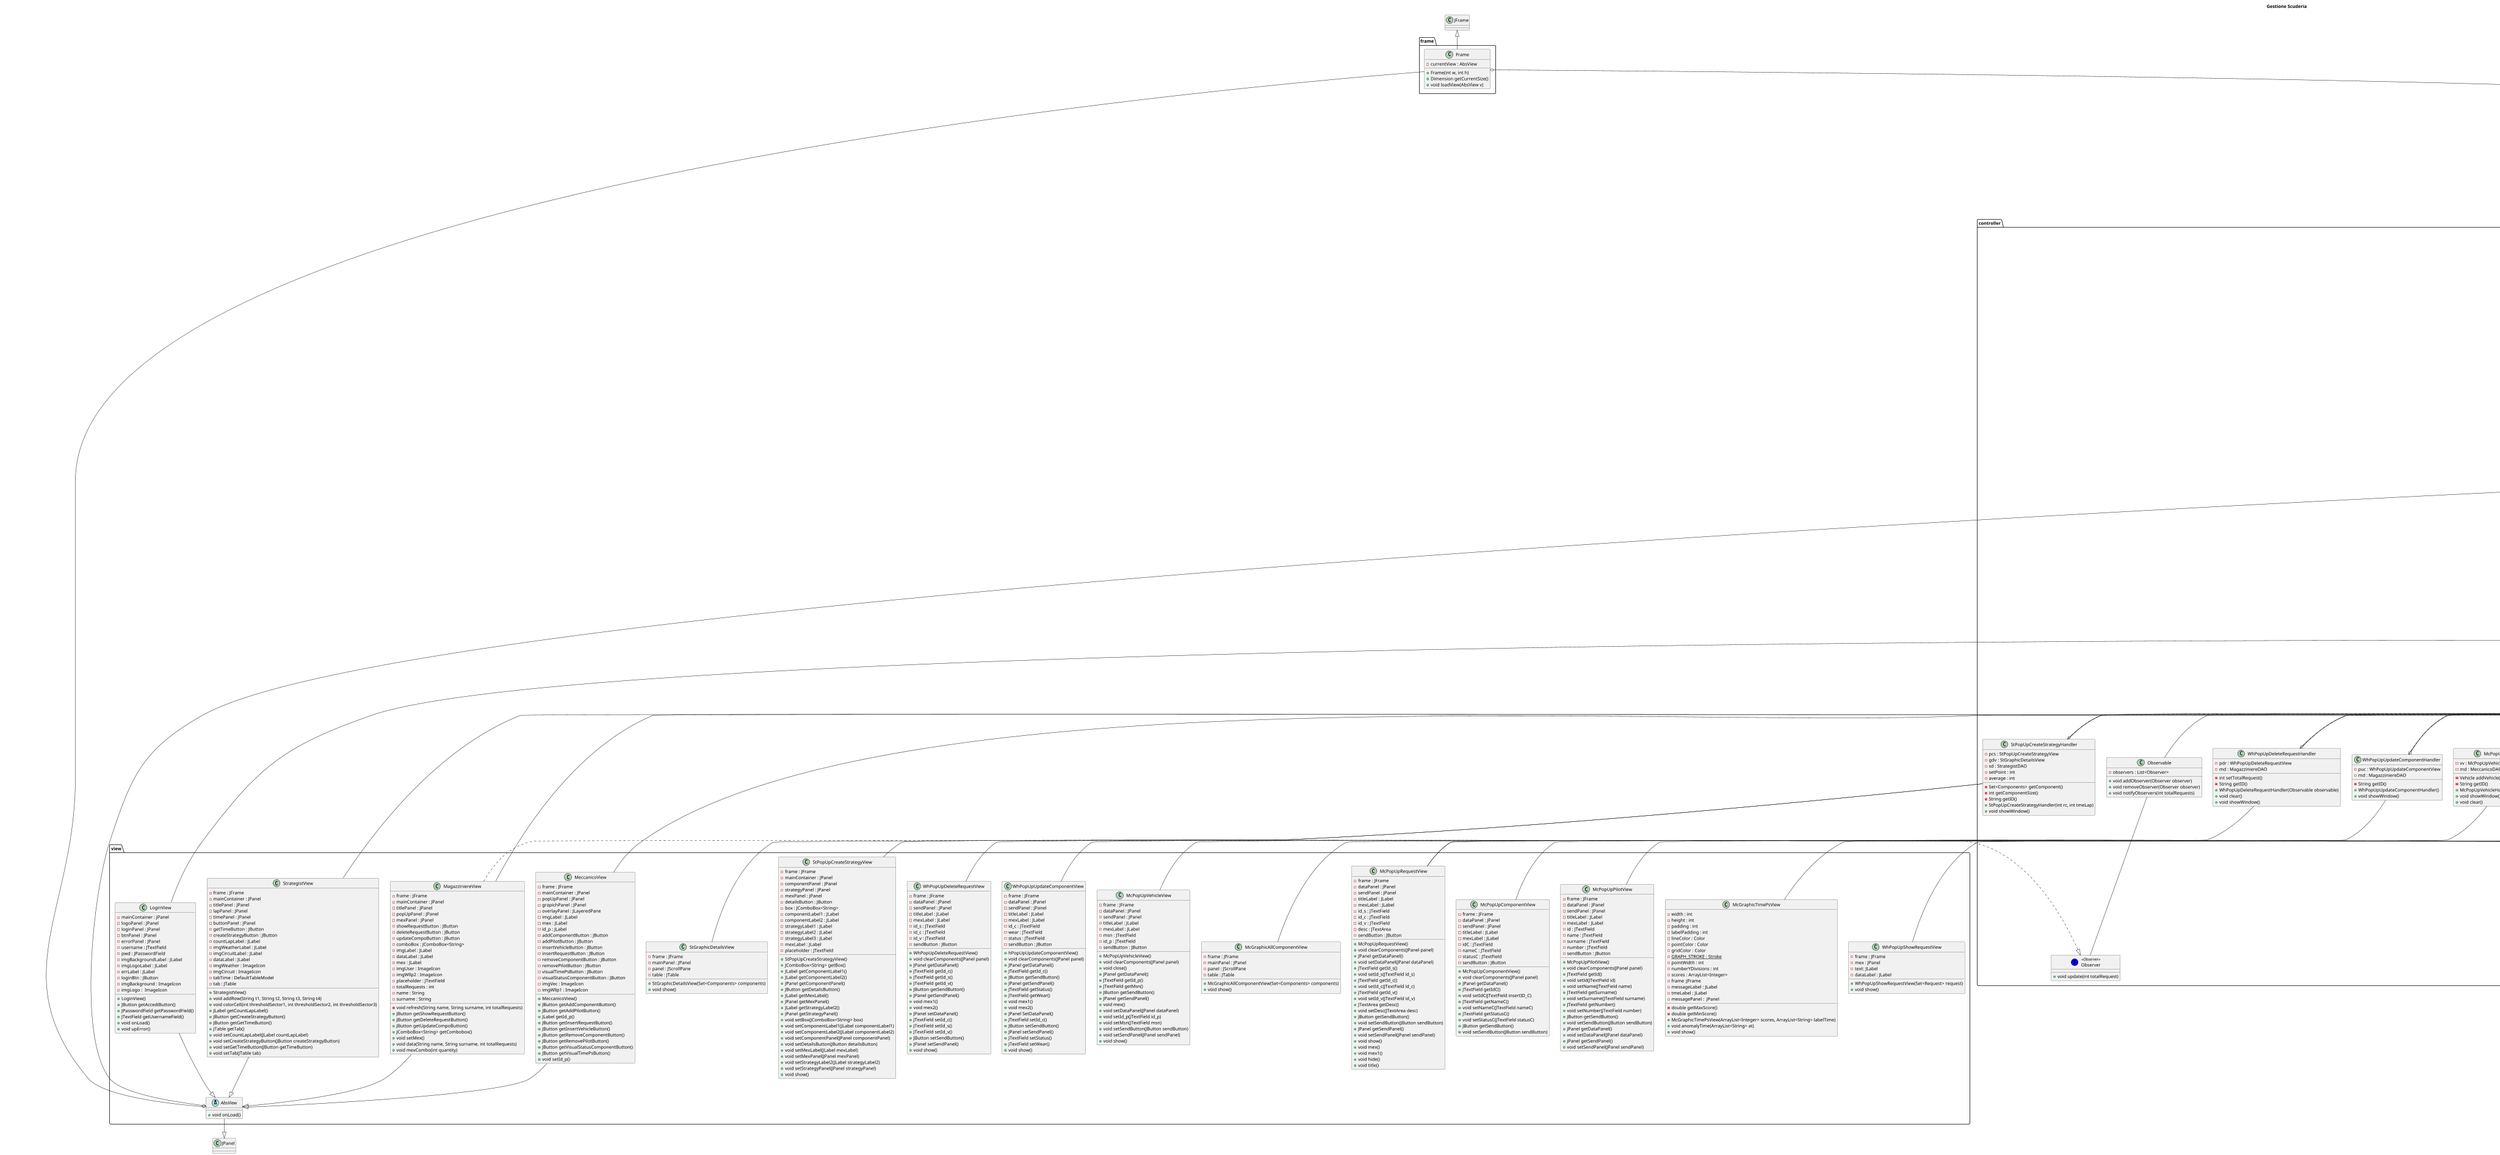 @startuml

skinparam dpi 1000

scale max 720 width

top to bottom direction

title Gestione Scuderia

skinparam DefaultFontName Consolas

package controller {
  abstract class AbsController {
    # view : AbsView
    + {abstract} void initialize()
    + {abstract} AbsController.Type getType()
    + AbsView getView()
    + void onLoad()
  }

  enum AbsTypeController {
    LOGIN
    STRATEGA
    MECCANICO
    MAGAZZINIERE
  }

  class ControllerFactory{
    + {static}AbsController createController(AbsController.TypeController type)
  }

  class ControllerManager << (S,Violet) singleton >> {
    - instance : ControllerManager
    - frame : Frame
    - currentController : AbsController
    + {static} ControllerManager getInstance()
    + void loadController(AbsController.Type c)
    + void closeWindow()
  }
  
  class LoginController{
    - logv : LoginView
    - void accedi()
    - char[] getPassword()
    - String getUsername()
    + TypeController getType()
    + void initialize()
    + onLoad()
  }

  class MagazziniereController{
    - m : Magazziniere
    - obs : Observable
    - user : Staff
    - String getID()
    + TypeController getType()
    + void initialize()
    + void onLoad()  
  }

  class McGraphicAllComponentHandler{
    - components : Set<Components> 
    - gv : McGraphicAllComponentView
    - Set<Components> fetchComponent()
    + void showWindow()
  }
  
  class McGraphicTimePsHandler{
    - labelTim : ArrayList<String>
    - anomalyLabelTime : ArrayList<String>
    - gtpv : McGraphicTimePsView
    - String convertTime(int millis)
    - ArrayList<Integer> fetchTimePitStop()
    + void initialize()
    + void showWindow() 
  }

  class McPopUpComponentHandler{
    - pc : McPopUpComponentView
    - pr : McPopUpRequestView
    - md : MeccanicoDAO
    - c  : Components
    - int addCompo()
    - String fetchMSN()
    - String getID()
    + McPopUpComponentHandler()
    + void clear()
    + void showWindow()
  }

  class McPopUpPilotHandler{
    - pv : McPopUpPilotView 
    - md : MeccanicoDAO
    - String fetchMSN()
    - String getID()
    + McPopUpPilotHandler(MeccanicoView mv)
    + void clear()
    + void showWindow()

  }

  class McPopUpRequestHandler {
    - pr : McPopUpRequestView 
    - md : MeccanicoDAO 
    - String fetchMSN() 
    - String getID()
    + McPopUpRequestHandler()
    + void clear()
    + void showWindow()
  }

 class McPopUpVehicleHandler{
    - vv : McPopUpVehicleView 
    - md : MeccanicoDAO 
    - Vehicle addVehicle()
    - String getID()
    + McPopUpVehicleHandler(MeccanicoView mv)
    + void showWindow()
    + void clear() 
 }
 
  class MeccanicoController{
    - user : Staff 
    - m : Meccanico
    - boolean getComponent()
    - String getID()
    + TypeController getType()
    + void initialize()
    + void onLoad()
  }
  
  class Observable{
    - observers : List<Observer>
    + void addObserver(Observer observer)
    + void removeObserver(Observer observer)
    + void notifyObservers(int totalRequests)
  }

  class Observer << (I,BLUE) Observer >> {
    + void update(int totalRequest)
  }
 
  class StPopUpCreateStrategyHandler {
    - pcs : StPopUpCreateStrategyView 
    - gdv : StGraphicDetailsView 
    - sd : StrategistDAO 
    - setPoint : int 
    - average : int
    - Set<Components> getComponent()
    - int getComponentSize()
    - String getID()
    + StPopUpCreateStrategyHandler(int rc, int tmeLap)
    + void showWindow()
  }
 
  class StrategistController{
    - user : Staff 
    - st : Stratega 
    - minT1 : int 
    - minT2 : int 
    - minT3 : int 
    - timeLap : int 
    - String convertTime(int millis)
    - int getTimeLap()
    - Vehicle getVehicle()
    - void setTimeLap()
    + void createTable(StrategistView sv)
    + TypeController getType() 
    + void initialize()
  }
 
  class WhPopUpDeleteRequestHandler{
    - pdr : WhPopUpDeleteRequestView 
    - md : MagazziniereDAO
    - int setTotalRequest()
    - String getID()
    + WhPopUpDeleteRequestHandler(Observable observable)
    + void clear()
    + void showWindow()
  }
 
  class WhPopUpShowRequestHandler{
    - WhPopUpShowRequestView psr
    - Set<Request> getRequest()
    + void showWindow()
  }

  class WhPopUpUpdateComponentHandler {
    - puc : WhPopUpUpdateComponentView 
    - md : MagazziniereDAO
    - String getID()
    + WhPopUpUpdateComponentHandler()
    + void showWindow()
  }

 ControllerManager --o AbsController
 ControllerManager -- ControllerFactory  


 LoginController -up-|> AbsController
 MeccanicoController -up-|> AbsController
 MagazziniereController -up-|> AbsController

 StrategistController -up-|> AbsController

 MeccanicoController --o McGraphicAllComponentHandler
 MeccanicoController --o McGraphicTimePsHandler
 MeccanicoController --o McPopUpComponentHandler
 MeccanicoController --o McPopUpPilotHandler
 MeccanicoController --o McPopUpRequestHandler
 MeccanicoController --o McPopUpVehicleHandler
 
 MagazziniereController --o WhPopUpDeleteRequestHandler
 MagazziniereController --o WhPopUpShowRequestHandler
 MagazziniereController --o WhPopUpUpdateComponentHandler
 
 StrategistController --o StPopUpCreateStrategyHandler

 AbsController -up-* AbsTypeController
 AbsController -right-o ControllerFactory
 ControllerManager -left-* AbsTypeController
 MagazziniereController -- Observable
 Observable -- Observer 

}

package model.staff{
  class Magazziniere{
    - request : Set<Request>
    + TypeController getType()
    + Set<Request> getRequest()
    + void setRequest(Set<Request> request)
    + int totalRequest()
  }
 
  class Meccanico{
    - MSN : String 
    - vehicles : Vehicle 
    - allTimePitStop : ArrayList<Integer> 
    - anomalyTime : ArrayList<Integer>
    - void checkPS(int timePS)
    + Meccanico(String id, String pwd)
    + int addComponent(Vehicle v, Components c)
    + Vehicle addVehicle()
    + double convertTime(String tps)
    + ArrayList<Integer> getAllTimePitStop()
    + ArrayList<Integer> getAnomalyTime()
    + String getMSN()
    + TypeController getType()
    + Vehicle getVehicles()
    + void removeComponent(Vehicle v, Components c)
    + void setAllTimePitStop(ArrayList<Integer> allTimePitStop)
    + void setAnomalyTime(ArrayList<Integer> anomalyTime)
    + void setMSN(String mSN)
    + int setTimePS()
    + void setVehicles(Vehicle vehicles) 
  }
  
  class Session << (S,Violet) singleton >> {
    - operation : String 
    - strategy : String  
    - id_pilot : String  
    - id_staff : String 
    - pwd_staff : String 
    - mgd : MagazziniereDAO 
    - name : String  
    - surname : String 
    - m : Meccanico 
    - wh : Magazziniere 
    - s : Stratega 
    - v : Vehicle 
    - Session()
    + Staff getCurrentUser()
    + void setCurrentUser(Staff user)
    + String getOperation()
    + void setOperation(String operation)
    + String getId_pilot()
    + void setId_pilot(String id_pilot)
    + String getId_staff()
    + void setId_staff(String id_staff)
    + String getPwd_staff()
    + void setPwd_staff(String pwd_staff)
    + String getName()
    + void setName(String name)
    + String getSurname()
    + void setSurname(String surname)
    + void getTps()
    + void getRequest()
    + void getTS()
    + Vehicle getV()
    + void setV(Vehicle v)
    + Meccanico getM()
    + void setM(Meccanico m)
    + Magazziniere getWh()
    + void setWh(Magazziniere wh)
    + Stratega getS()
    + void setS(Stratega s)
    + String getStrategy()
    + void setStrategy(String strategy)
  }

  abstract class Staff{
    - id : String 
    - password : String 
    + Staff(String id, String pwd )
    + void checkValidity()
    + String getID()
    + String getPwd()
    + {abstract} TypeController getType()
    + {static} checkId void checkID(String id)
  }
  
  enum StaffTypeController {
    STRATEGA
    MECCANICO
    MAGAZZINIERE
  }
  
  class Stratega{
    - timeLap : int 
    + Stratega(String id, String pwd)
    + TypeController getType()
    + int getTimeLap()
    + void setTimeLap(int timeLap)
  }
   
 Staff -* StaffTypeController

}

package model.vehicle{
  class Vehicle{
    - component : Set<Components> 
    - MSN : String 
    - timeLap : String 
    - timeSect1 : int 
    - timeSect2 :  int 
    - timeSect3 : int
    + Vehicle(String MSN)
    + int addComponent(Components cmp)
    + Set<Components> getComponent()
    + void getComponentByName(String name)
    + String getMSN()
    + String getTimeLap() 
    + int getTimeSect1() 
    + int getTimeSect2()
    + int getTimeSect3()
    + void removeComponent(Components cmp)
    + void setComponents(Set<Components> component)
    + void setMSN(String mSN)
    + void setTimeSect()
  }
}

package model.request{
  class Request{
    - description : String 
    - id_s : String 
    - id_v : String 
    - id_r : int 
    - id_c : int 
    + int getId_r()
    + void setId_r(int id_r)
    + String getDescription()
    + void setDescription(String description)
    + String getId_s()
    + void setId_s(String id_s)
    + int getId_c()
    + void setId_c(int id_c)
    + String getId_v()
    + void setId_v(String id_v)
 }
}

package model.pilot{
  class Pilot{
    - id_pilot : String 
    - name : String 
    - surname : String 
    - number : int 
    + Pilota(String id_pilot, String name, String surname, int number)
    + String getId_pilot()
    + void setId_pilot(String id_pilot)
    + String getName()
    + void setName(String name)
    + String getSurname()
    + void setSurname(String surname)
    + int getNumber()
    + void setNumber(int number)
 }
}

package model.component{
  class Components{
    - idComponent : int 
    - name : String 
    - replacementStatus : String
    + Components(int id_c,String name)
    + int calculateWear(String replacementStatus)
    + int getIdComponent() 
    + void setIdComponent(int idComponent)
    + String getName()
    + void setName(String name)
    + String getReplacementStatus() 
    + void setReplacementStatus(String replacementStatus)
    + int getWear()
    + void setWear(int wear)
  }
}

 Meccanico -up-|> Staff
 Magazziniere -up-|> Staff
 Stratega -up-|> Staff

 Session -- Meccanico
 Session -- Magazziniere
 Session -- Stratega
 Session -- Vehicle

 Session -.. MeccanicoController
 Session -.. MagazziniereController
 Session -.. StrategistController

 Staff -- MeccanicoController
 Staff -- MagazziniereController
 Staff -- StrategistController

 Session -.. LoginController
 Session -.. McGraphicAllComponentHandler
 Session -.. McGraphicTimePsHandler
 Session -.. McPopUpComponentHandler
 Session -.. McPopUpPilotHandler
 Session -.. McPopUpRequestHandler
 Session -.. McPopUpVehicleHandler 
 Session -.. StPopUpCreateStrategyHandler
 Session -.. WhPopUpDeleteRequestHandler
 Session -.. WhPopUpShowRequestHandler
 Session -.. WhPopUpUpdateComponentHandler

 Meccanico -- MeccanicoController 
 Magazziniere -- MagazziniereController 
 Stratega -- StrategistController
 Meccanico -- Vehicle
 Vehicle -- Components
 Magazziniere -- Request

 McGraphicAllComponentHandler -- Components
 McPopUpComponentHandler -- Components

package view{
  abstract class AbsView{
    + void onLoad()
  }

  class LoginView{
    - mainContainer : JPanel 
    - logoPanel : JPanel
    - loginPanel : JPanel
    - btnPanel : JPanel
    - errorPanel : JPanel
    - username : JTextField
    - pwd : JPasswordField
    - imgBackgroundLabel : JLabel 
    - imgLogoLabel : JLabel
    - errLabel : JLabel
    - loginBtn : JButton
    - imgBackground : ImageIcon 
    - imgLogo :  ImageIcon
    + LoginView()
    + JButton getAccediButton()
    + JPasswordField getPasswordField()
    + JTextField getUsernameField()
    + void onLoad()
    + void upError()
  }

  class MagazziniereView{
    - frame : JFrame
    - mainContainer : JPanel  
    - titlePanel : JPanel
    - popUpPanel : JPanel
    - mexPanel : JPanel
    - showRequestButton : JButton
    - deleteRequestButton : JButton
    - updateCompoButton : JButton
    - comboBox : JComboBox<String>
    - imgLabel : JLabel
    - dataLabel : JLabel
    - mex : JLabel
    - imgUser : ImageIcon
    - imgWllp2 : ImageIcon
    - placeholder : JTextField
    - totalRequests : int
    - name : String
    - surname : String
    - void refresh(String name, String surname, int totalRequests)
    + JButton getShowRequestButton()
    + JButton getDeleteRequestButton() 
    + JButton getUpdateCompoButton()
    + JComboBox<String> getCombobox()
    + void setMex()
    + void data(String name, String surname, int totalRequests)
    + void mexCombo(int quantity)
  }

  class McGraphicAllComponentView{
    - frame : JFrame
    - mainPanel : JPanel 
    - panel : JScrollPane 
    - table : JTable
    + McGraphicAllComponentView(Set<Components> components)
    + void show() 
  }

  class McGraphicTimePsView{
    - width : int 
    - height : int 
    - padding : int 
    - labelPadding : int 
    - lineColor : Color 
    - pointColor : Color 
    - gridColor : Color 
    - GRAPH_STROKE : {static} Stroke 
    - pointWidth : int 
    - numberYDivisions : int 
    - scores : ArrayList<Integer>  
    - frame :JFrame  
    - messageLabel : JLabel 
    - tmeLabel : JLabel
    - messagePanel :  JPanel
    - double getMaxScore() 
    - double getMinScore()
    + McGraphicTimePsView(ArrayList<Integer> scores, ArrayList<String> labelTime)
    + void anomalyTime(ArrayList<String> at)
    + void show()
  }

  class McPopUpComponentView{
    - frame : JFrame
    - dataPanel : JPanel 
    - sendPanel : JPanel
    - titleLabel : JLabel 
    - mexLabel : JLabel
    - idC : JTextField 
    - nameC : JTextField
    - statusC : JTextField
    - sendButton : JButton
    + McPopUpComponentView()
    + void clearComponents(JPanel panel)
    + JPanel getDataPanel()
    + JTextField getIdC() 
    + void setIdC(JTextField insertID_C)
    + JTextField getNameC()
    + void setNameC(JTextField nameC)
    + JTextField getStatusC() 
    + void setStatusC(JTextField statusC)
    + JButton getSendButton()
    + void setSendButton(JButton sendButton)
  }

  class McPopUpPilotView{
    - frame : JFrame
    - dataPanel : JPanel 
    - sendPanel : JPanel
    - titleLabel : JLabel 
    - mexLabel : JLabel 
    - id : JTextField
    - name : JTextField
    - surname : JTextField 
    - number : JTextField
    - sendButton : JButton
    + McPopUpPilotView()
    + void clearComponents(JPanel panel)
    + JTextField getId()
    + void setId(JTextField id)
    + void setName(JTextField name)
    + JTextField getSurname()
    + void setSurname(JTextField surname)
    + JTextField getNumber()
    + void setNumber(JTextField number)
    + JButton getSendButton()
    + void setSendButton(JButton sendButton)
    + JPanel getDataPanel()
    + void setDataPanel(JPanel dataPanel)
    + JPanel getSendPanel()
    + void setSendPanel(JPanel sendPanel) 
  }

  class McPopUpRequestView{
    - frame : JFrame
    - dataPanel : JPanel 
    - sendPanel : JPanel
    - titleLabel : JLabel 
    - mexLabel : JLabel 
    - id_s : JTextField
    - id_c : JTextField
    - id_v : JTextField 
    - desc : JTextArea
    - sendButton : JButton
    + McPopUpRequestView()
    + void clearComponents(JPanel panel)
    + JPanel getDataPanel()
    + void setDataPanel(JPanel dataPanel)
    + JTextField getId_s()
    + void setId_s(JTextField id_s)
    + JTextField getId_c()
    + void setId_c(JTextField id_c) 
    + JTextField getId_v()
    + void setId_v(JTextField id_v) 
    + JTextArea getDesc()
    + void setDesc(JTextArea desc) 
    + JButton getSendButton()
    + void setSendButton(JButton sendButton)
    + JPanel getSendPanel()
    + void setSendPanel(JPanel sendPanel)
    + void show()
    + void mex() 
    + void mex1() 
    + void hide()
    + void title() 
  }

  class McPopUpVehicleView{
    - frame : JFrame
    - dataPanel : JPanel 
    - sendPanel : JPanel
    - titleLabel : JLabel 
    - mexLabel : JLabel 
    - msn : JTextField
    - id_p : JTextField
    - sendButton : JButton
    + McPopUpVehicleView()
    + void clearComponents(JPanel panel)
    + void close()
    + JPanel getDataPanel()
    + JTextField getId_p()
    + JTextField getMsn()
    + JButton getSendButton()
    + JPanel getSendPanel() 
    + void mex()
    + void setDataPanel(JPanel dataPanel)
    + void setId_p(JTextField id_p) 
    + void setMsn(JTextField msn)
    + void setSendButton(JButton sendButton)
    + void setSendPanel(JPanel sendPanel)
    + void show() 
  }

  class MeccanicoView{
    - frame : JFrame
    - mainContainer : JPanel 
    - popUpPanel : JPanel
    - grapichPanel : JPanel 
    - overlayPanel : JLayeredPane
    - imgLabel : JLabel 
    - mex : JLabel 
    - id_p : JLabel
    - addComponentButton : JButton 
    - addPilotButton : JButton
    - insertVehicleButton : JButton
    - insertRequestButton : JButton
    - removeComponentButton : JButton
    - removePilotButton : JButton
    - visualTimePsButton : JButton
    - visualStatusComponentButton : JButton
    - imgVec : ImageIcon 
    - imgWllp1 : ImageIcon
    + MeccanicoView()
    + JButton getAddComponentButton()
    + JButton getAddPilotButton()
    + JLabel getId_p()
    + JButton getInsertRequestButton()
    + JButton getInsertVehicleButton() 
    + JButton getRemoveComponentButton()
    + JButton getRemovePilotButton()
    + JButton getVisualStatusComponentButton()
    + JButton getVisualTimePsButton()
    + void setId_p()
  } 

  class StGraphicDetailsView{
    - frame : JFrame
    - mainPanel : JPanel
    - panel : JScrollPane
    - table : JTable
    + StGraphicDetailsView(Set<Components> components)
    + void show()
  }

  class StPopUpCreateStrategyView{
    - frame : JFrame
    - mainContainer : JPanel 
    - componentPanel : JPanel
    - strategyPanel : JPanel
    - mexPanel : JPanel
    - detailsButton : JButton  
    - box : JComboBox<String>
    - componentLabel1 : JLabel 
    - componentLabel2 : JLabel
    - strategyLabel1 : JLabel
    - strategyLabel2 : JLabel
    - strategyLabel3 : JLabel
    - mexLabel : JLabel
    - placeholder : JTextField
    + StPopUpCreateStrategyView()
    + JComboBox<String> getBox()
    + JLabel getComponentLabel1()
    + JLabel getComponentLabel2()
    + JPanel getComponentPanel()
    + JButton getDetailsButton()
    + JLabel getMexLabel()
    + JPanel getMexPanel()
    + JLabel getStrategyLabel2()
    + JPanel getStrategyPanel() 
    + void setBox(JComboBox<String> box) 
    + void setComponentLabel1(JLabel componentLabel1)
    + void setComponentLabel2(JLabel componentLabel2)
    + void setComponentPanel(JPanel componentPanel)
    + void setDetailsButton(JButton detailsButton)
    + void setMexLabel(JLabel mexLabel)
    + void setMexPanel(JPanel mexPanel)
    + void setStrategyLabel2(JLabel strategyLabel2)
    + void setStrategyPanel(JPanel strategyPanel)
    + void show() 
  }

  class StrategistView{
    - frame : JFrame 
    - mainContainer : JPanel 
    - titlePanel : JPanel
    - lapPanel : JPanel
    - timePanel : JPanel
    - buttonPanel : JPanel
    - getTimeButton : JButton 
    - createStrategyButton : JButton
    - countLapLabel : JLabel 
    - imgWeatherLabel : JLabel
    - imgCircuitLabel : JLabel
    - dataLabel : JLabel
    - imgWeather : ImageIcon
    - imgCircuit : ImageIcon
    - tabTime : DefaultTableModel 
    - tab : JTable
    + StrategistView()
    + void addRow(String t1, String t2, String t3, String t4)
    + void colorCell(int thresholdSector1, int thresholdSector2, int thresholdSector3)
    + JLabel getCountLapLabel()
    + JButton getCreateStrategyButton()
    + JButton getGetTimeButton()
    + JTable getTab()
    + void setCountLapLabel(JLabel countLapLabel)
    + void setCreateStrategyButton(JButton createStrategyButton)
    + void setGetTimeButton(JButton getTimeButton)
    + void setTab(JTable tab)
    }

  class WhPopUpDeleteRequestView{
    - frame : JFrame
    - dataPanel : JPanel 
    - sendPanel : JPanel
    - titleLabel : JLabel 
    - mexLabel : JLabel 
    - id_s : JTextField
    - id_c : JTextField
    - id_v : JTextField 
    - sendButton : JButton
    + WhPopUpDeleteRequestView()
    + void clearComponents(JPanel panel) 
    + JPanel getDataPanel() 
    + JTextField getId_c()
    + JTextField getId_s()
    + JTextField getId_v()
    + JButton getSendButton()
    + JPanel getSendPanel()
    + void mex1() 
    + void mex2()
    + JPanel setDataPanel() 
    + JTextField setId_c()
    + JTextField setId_s()
    + JTextField setId_v()
    + JButton setSendButton()
    + JPanel setSendPanel()
    + void show()
  }

  class WhPopUpShowRequestView{
    - frame : JFrame
    - mex : JPanel
    - text: JLabel
    - dataLabel : JLabel
    + WhPopUpShowRequestView(Set<Request> request)
    + void show()
  }

  class WhPopUpUpdateComponentView{
    - frame : JFrame
    - dataPanel : JPanel 
    - sendPanel : JPanel
    - titleLabel : JLabel 
    - mexLabel : JLabel 
    - id_c : JTextField
    - wear : JTextField
    - status : JTextField 
    - sendButton : JButton
    + hPopUpUpdateComponentView()
    + void clearComponents(JPanel panel)
    + JPanel getDataPanel()
    + JTextField getId_c()
    + JButton getSendButton()
    + JPanel getSendPanel()
    + JTextField getStatus()
    + JTextField getWear()
    + void mex1() 
    + void mex2() 
    + JPanel SetDataPanel()
    + JTextField setId_c()
    + JButton setSendButton()
    + JPanel setSendPanel()
    + JTextField setStatus()
    + JTextField setWear()
    + void show()
  }

  AbsController --o AbsView

  LoginController -- LoginView
  MagazziniereController -- MagazziniereView
  MeccanicoController -- MeccanicoView
  StrategistController -- StrategistView 

  LoginView --|> AbsView
  MagazziniereView --|> AbsView
  MeccanicoView --|> AbsView
  StrategistView --|> AbsView

  MagazziniereView -.|> Observer

  StPopUpCreateStrategyHandler -- StPopUpCreateStrategyView
  StPopUpCreateStrategyHandler -- StGraphicDetailsView
  WhPopUpDeleteRequestHandler -- WhPopUpDeleteRequestView
  WhPopUpShowRequestHandler -- WhPopUpShowRequestView
  WhPopUpUpdateComponentHandler -- WhPopUpUpdateComponentView
  McGraphicAllComponentHandler -- McGraphicAllComponentView
  McGraphicTimePsHandler -- McGraphicTimePsView
  McPopUpComponentHandler -- McPopUpComponentView
  McPopUpComponentHandler -- McPopUpRequestView
  McPopUpPilotHandler -- McPopUpPilotView
  McPopUpRequestHandler -- McPopUpRequestView
  McPopUpVehicleHandler -- McPopUpVehicleView
}

AbsView --|> JPanel

package frame{
  class Frame{
    - currentView : AbsView
    + Frame(int w, int h)
    + Dimension getCurrentSize()
    + void loadView(AbsView v)
  }

  Frame --o AbsView
  ControllerManager -up-o Frame
}

Frame -up-|> JFrame

package DAO{
  class DAOFactory << (S,Violet) singleton >>{
    - {static} DAOFactory instance 
    - DbType dbType
    - DAOFactory(DbType dbType)
    + {static} void createInstance (DbType  dbType)
    + {static} UserDAO createUserDAO() 
  }

  enum DbType {
    MYSQL
  }
}

package DAO.mysql{
  class DBConnection{
    - {static} String PROPERTYDBDRIVER
    - {static} String PROPERTYDBURL
    - {static} String dbDriver 
    - {static} String dbURL 
    - {static} boolean isInit 
    - Connection conn
    - static void init()
    + DBConnection(String schema)
    + void close()
    + Connection getConnection()
    + boolean isOpen() 
  }
  
  class MagazziniereDAO{
    - String SCHEMA
    + void checkCompo(String id_c)
    + void checkRequest(String id_s, String id_c, String id_v)
    + int countElement()
    + int countElementBySelect(String select)
    + void  insertLogEvent(String id_staff, String desc)
    + void removeRequest(String idc)
    + Set<Request> selectAllRequest()
    + boolean updateComponent(String id, String wear, String status
  }

  class MeccanicoDAO{
    - String SCHEMA
    + void checkCompo(String id_c, String name, String status)
    + void checkIdCompo(String id_c)
    + void checkPilot(String id_p)
    + boolean checkPilotOnVehicle(String idp)
    + void checkRequest(String id_c)
    + void checkStaff(String id)
    + void checkVehicle(String msn)
    + boolean insertComponent(String id, String msn)
    + void  insertLogEvent(String id_staff, String desc)
    + boolean insertMeccOnVehicle(String msn, String id)
    + boolean insertPilotOnVehicle(String id_p, String msn)
    + boolean insertRequest(String desc, String id_s, String id_c, String id_v)
    + void removeComponent(String id_c, String id_v)
    + boolean removePilot(String idp)
    + void selectP(String id, String name, String surname, String number)
    + boolean updateWear(int wear, String id)
  }

  class StrategistDAO {
    - {static} String SCHEMA
    + void  insertLogEvent(String id_staff, String desc)
  }

  class UserDAO {
    - {static} String SCHEMA
    + {static} TypeController selectByIDandPwd(String id, String pwd)
    + Staff selectById(String id)
  }
  
  class VehicleDAO {
    - {static} String SCHEMA
    + boolean timeSector(Vehicle v)
  }
}

DAOFactory -* DbType
DBConnection -up.|> AutoClosable
ControllerManager -- DAOFactory

Session -- MagazziniereDAO

MagazziniereDAO -- WhPopUpUpdateComponentHandler
MagazziniereDAO -- WhPopUpDeleteRequestHandler

MeccanicoDAO -- McPopUpPilotHandler
MeccanicoDAO -- McPopUpVehicleHandler
MeccanicoDAO -- McPopUpRequestHandler
MeccanicoDAO -- McPopUpComponentHandler

StrategistDAO -- StPopUpCreateStrategyHandler
VehicleDAO -- StrategistController

@enduml